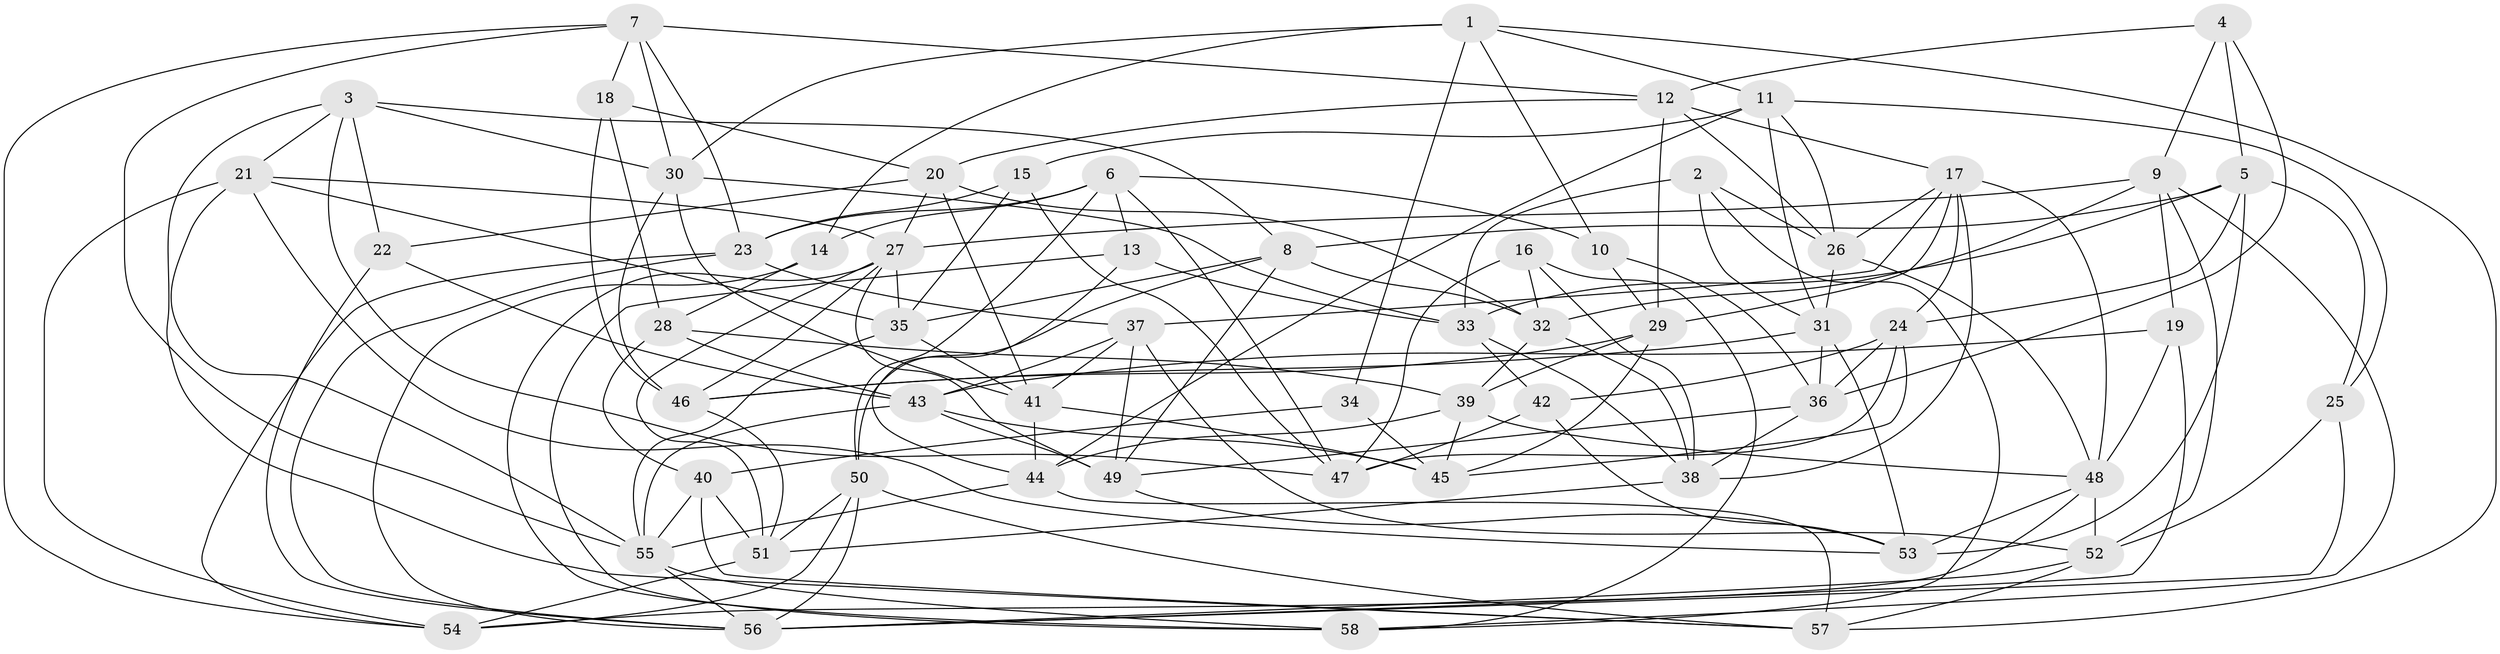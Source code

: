 // original degree distribution, {4: 1.0}
// Generated by graph-tools (version 1.1) at 2025/50/03/09/25 03:50:47]
// undirected, 58 vertices, 164 edges
graph export_dot {
graph [start="1"]
  node [color=gray90,style=filled];
  1;
  2;
  3;
  4;
  5;
  6;
  7;
  8;
  9;
  10;
  11;
  12;
  13;
  14;
  15;
  16;
  17;
  18;
  19;
  20;
  21;
  22;
  23;
  24;
  25;
  26;
  27;
  28;
  29;
  30;
  31;
  32;
  33;
  34;
  35;
  36;
  37;
  38;
  39;
  40;
  41;
  42;
  43;
  44;
  45;
  46;
  47;
  48;
  49;
  50;
  51;
  52;
  53;
  54;
  55;
  56;
  57;
  58;
  1 -- 10 [weight=1.0];
  1 -- 11 [weight=1.0];
  1 -- 14 [weight=1.0];
  1 -- 30 [weight=1.0];
  1 -- 34 [weight=1.0];
  1 -- 57 [weight=1.0];
  2 -- 26 [weight=1.0];
  2 -- 31 [weight=1.0];
  2 -- 33 [weight=1.0];
  2 -- 58 [weight=1.0];
  3 -- 8 [weight=1.0];
  3 -- 21 [weight=1.0];
  3 -- 22 [weight=1.0];
  3 -- 30 [weight=1.0];
  3 -- 47 [weight=1.0];
  3 -- 57 [weight=1.0];
  4 -- 5 [weight=1.0];
  4 -- 9 [weight=1.0];
  4 -- 12 [weight=1.0];
  4 -- 36 [weight=1.0];
  5 -- 8 [weight=1.0];
  5 -- 24 [weight=1.0];
  5 -- 25 [weight=1.0];
  5 -- 33 [weight=1.0];
  5 -- 53 [weight=1.0];
  6 -- 10 [weight=1.0];
  6 -- 13 [weight=1.0];
  6 -- 14 [weight=1.0];
  6 -- 23 [weight=1.0];
  6 -- 47 [weight=1.0];
  6 -- 50 [weight=1.0];
  7 -- 12 [weight=1.0];
  7 -- 18 [weight=1.0];
  7 -- 23 [weight=1.0];
  7 -- 30 [weight=1.0];
  7 -- 54 [weight=1.0];
  7 -- 55 [weight=1.0];
  8 -- 32 [weight=1.0];
  8 -- 35 [weight=1.0];
  8 -- 49 [weight=1.0];
  8 -- 50 [weight=1.0];
  9 -- 19 [weight=1.0];
  9 -- 27 [weight=1.0];
  9 -- 32 [weight=1.0];
  9 -- 52 [weight=1.0];
  9 -- 58 [weight=1.0];
  10 -- 29 [weight=1.0];
  10 -- 36 [weight=1.0];
  11 -- 15 [weight=1.0];
  11 -- 25 [weight=1.0];
  11 -- 26 [weight=1.0];
  11 -- 31 [weight=1.0];
  11 -- 44 [weight=1.0];
  12 -- 17 [weight=1.0];
  12 -- 20 [weight=1.0];
  12 -- 26 [weight=1.0];
  12 -- 29 [weight=1.0];
  13 -- 33 [weight=1.0];
  13 -- 44 [weight=1.0];
  13 -- 58 [weight=1.0];
  14 -- 28 [weight=1.0];
  14 -- 56 [weight=1.0];
  15 -- 23 [weight=1.0];
  15 -- 35 [weight=1.0];
  15 -- 47 [weight=1.0];
  16 -- 32 [weight=1.0];
  16 -- 38 [weight=1.0];
  16 -- 47 [weight=1.0];
  16 -- 58 [weight=1.0];
  17 -- 24 [weight=1.0];
  17 -- 26 [weight=1.0];
  17 -- 29 [weight=1.0];
  17 -- 37 [weight=1.0];
  17 -- 38 [weight=1.0];
  17 -- 48 [weight=2.0];
  18 -- 20 [weight=1.0];
  18 -- 28 [weight=1.0];
  18 -- 46 [weight=1.0];
  19 -- 43 [weight=1.0];
  19 -- 48 [weight=1.0];
  19 -- 56 [weight=1.0];
  20 -- 22 [weight=1.0];
  20 -- 27 [weight=1.0];
  20 -- 32 [weight=1.0];
  20 -- 41 [weight=1.0];
  21 -- 27 [weight=1.0];
  21 -- 35 [weight=1.0];
  21 -- 53 [weight=1.0];
  21 -- 54 [weight=1.0];
  21 -- 55 [weight=1.0];
  22 -- 43 [weight=1.0];
  22 -- 56 [weight=1.0];
  23 -- 37 [weight=1.0];
  23 -- 54 [weight=1.0];
  23 -- 56 [weight=1.0];
  24 -- 36 [weight=1.0];
  24 -- 42 [weight=1.0];
  24 -- 45 [weight=1.0];
  24 -- 47 [weight=1.0];
  25 -- 52 [weight=1.0];
  25 -- 56 [weight=1.0];
  26 -- 31 [weight=1.0];
  26 -- 48 [weight=1.0];
  27 -- 35 [weight=1.0];
  27 -- 46 [weight=1.0];
  27 -- 49 [weight=1.0];
  27 -- 51 [weight=1.0];
  27 -- 58 [weight=1.0];
  28 -- 39 [weight=1.0];
  28 -- 40 [weight=1.0];
  28 -- 43 [weight=2.0];
  29 -- 39 [weight=1.0];
  29 -- 45 [weight=1.0];
  29 -- 46 [weight=1.0];
  30 -- 33 [weight=1.0];
  30 -- 41 [weight=1.0];
  30 -- 46 [weight=1.0];
  31 -- 36 [weight=1.0];
  31 -- 46 [weight=1.0];
  31 -- 53 [weight=1.0];
  32 -- 38 [weight=1.0];
  32 -- 39 [weight=1.0];
  33 -- 38 [weight=1.0];
  33 -- 42 [weight=1.0];
  34 -- 40 [weight=2.0];
  34 -- 45 [weight=1.0];
  35 -- 41 [weight=1.0];
  35 -- 55 [weight=1.0];
  36 -- 38 [weight=1.0];
  36 -- 49 [weight=1.0];
  37 -- 41 [weight=1.0];
  37 -- 43 [weight=1.0];
  37 -- 49 [weight=1.0];
  37 -- 52 [weight=1.0];
  38 -- 51 [weight=1.0];
  39 -- 44 [weight=1.0];
  39 -- 45 [weight=1.0];
  39 -- 48 [weight=1.0];
  40 -- 51 [weight=1.0];
  40 -- 55 [weight=1.0];
  40 -- 57 [weight=1.0];
  41 -- 44 [weight=1.0];
  41 -- 45 [weight=1.0];
  42 -- 47 [weight=1.0];
  42 -- 53 [weight=1.0];
  43 -- 45 [weight=1.0];
  43 -- 49 [weight=1.0];
  43 -- 55 [weight=1.0];
  44 -- 55 [weight=1.0];
  44 -- 57 [weight=1.0];
  46 -- 51 [weight=1.0];
  48 -- 52 [weight=1.0];
  48 -- 53 [weight=1.0];
  48 -- 54 [weight=1.0];
  49 -- 53 [weight=1.0];
  50 -- 51 [weight=1.0];
  50 -- 54 [weight=1.0];
  50 -- 56 [weight=1.0];
  50 -- 57 [weight=1.0];
  51 -- 54 [weight=1.0];
  52 -- 56 [weight=1.0];
  52 -- 57 [weight=1.0];
  55 -- 56 [weight=1.0];
  55 -- 58 [weight=1.0];
}
